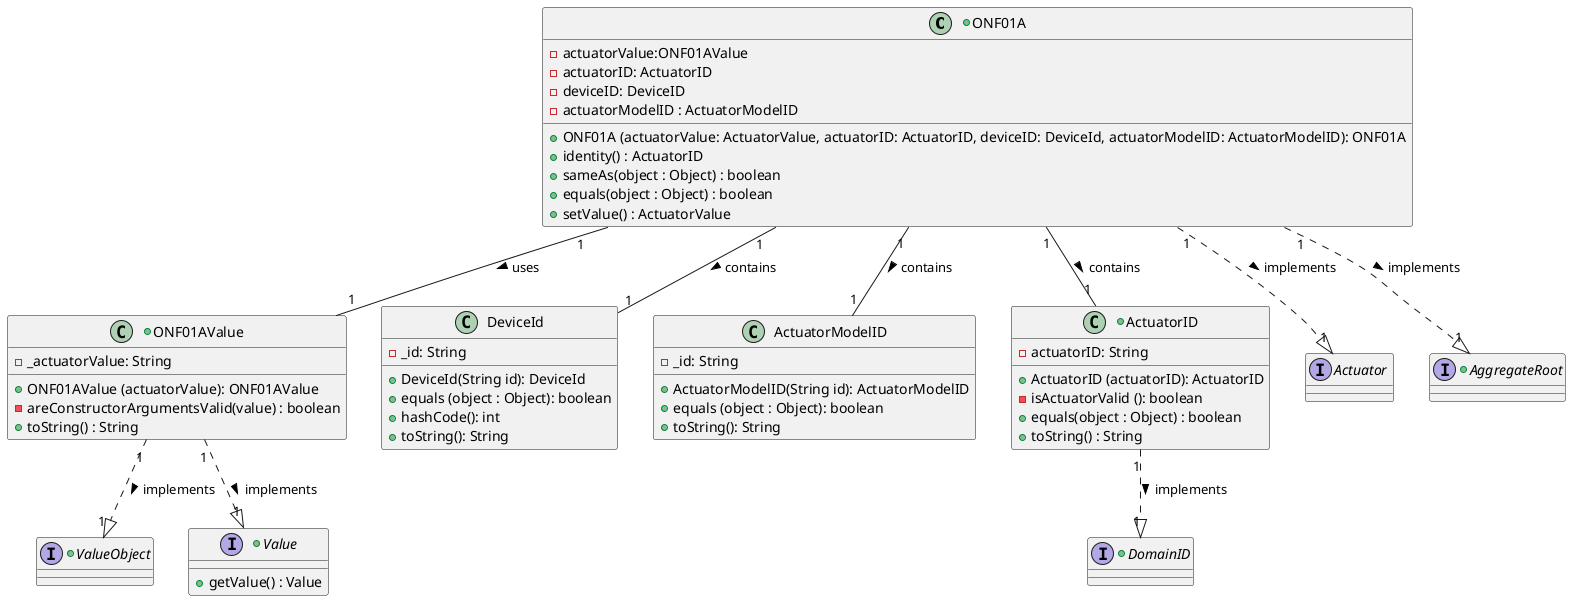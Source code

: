 @startuml
'https://plantuml.com/class-diagram


ONF01A "1" -- "1" ONF01AValue : uses >
ONF01A "1" -- "1" DeviceId : contains >
ONF01A "1" -- "1" ActuatorModelID : contains >
ONF01A "1" -- "1" ActuatorID : contains >
ActuatorID "1" ..|> "1" DomainID : implements >
ONF01A "1" ..|> "1" "Actuator " : implements >
ONF01A "1" ..|> "1" AggregateRoot : implements >
ONF01AValue "1" ..|> "1" ValueObject : implements >
ONF01AValue "1" ..|> "1" Value : implements >


interface "Actuator "{
}



+class ONF01A {
-actuatorValue:ONF01AValue
-actuatorID: ActuatorID
-deviceID: DeviceID
-actuatorModelID : ActuatorModelID
+ ONF01A (actuatorValue: ActuatorValue, actuatorID: ActuatorID, deviceID: DeviceId, actuatorModelID: ActuatorModelID): ONF01A
+ identity() : ActuatorID
+ sameAs(object : Object) : boolean
+ equals(object : Object) : boolean
+ setValue() : ActuatorValue
}

class ONF01A

+class ONF01AValue {
- _actuatorValue: String
+ ONF01AValue (actuatorValue): ONF01AValue
- areConstructorArgumentsValid(value) : boolean
+ toString() : String
}


+interface Value {
+ getValue() : Value
}


+class ActuatorID {
- actuatorID: String
+ ActuatorID (actuatorID): ActuatorID
- isActuatorValid (): boolean
+ equals(object : Object) : boolean
+ toString() : String
}

class DeviceId{
- _id: String
+ DeviceId(String id): DeviceId
+ equals (object : Object): boolean
+ hashCode(): int
+ toString(): String
}

class ActuatorModelID{
- _id: String
+ ActuatorModelID(String id): ActuatorModelID
+ equals (object : Object): boolean
+ toString(): String
}

+interface DomainID{
}

+interface AggregateRoot{
}

+interface ValueObject{
}









@enduml